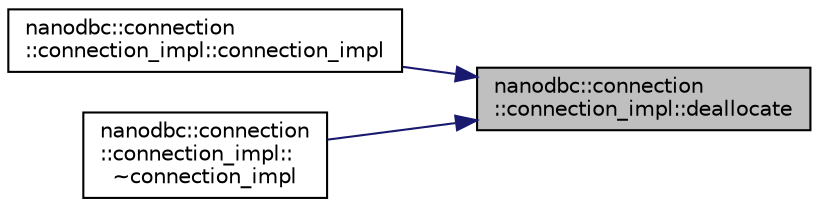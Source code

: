 digraph "nanodbc::connection::connection_impl::deallocate"
{
 // LATEX_PDF_SIZE
  edge [fontname="Helvetica",fontsize="10",labelfontname="Helvetica",labelfontsize="10"];
  node [fontname="Helvetica",fontsize="10",shape=record];
  rankdir="RL";
  Node50 [label="nanodbc::connection\l::connection_impl::deallocate",height=0.2,width=0.4,color="black", fillcolor="grey75", style="filled", fontcolor="black",tooltip=" "];
  Node50 -> Node51 [dir="back",color="midnightblue",fontsize="10",style="solid"];
  Node51 [label="nanodbc::connection\l::connection_impl::connection_impl",height=0.2,width=0.4,color="black", fillcolor="white", style="filled",URL="$classnanodbc_1_1connection_1_1connection__impl.html#ac89ed4ea873886828e7886b932f8f6ca",tooltip=" "];
  Node50 -> Node52 [dir="back",color="midnightblue",fontsize="10",style="solid"];
  Node52 [label="nanodbc::connection\l::connection_impl::\l~connection_impl",height=0.2,width=0.4,color="black", fillcolor="white", style="filled",URL="$classnanodbc_1_1connection_1_1connection__impl.html#ada58641ce2e34f56ac1e405025e98565",tooltip=" "];
}
